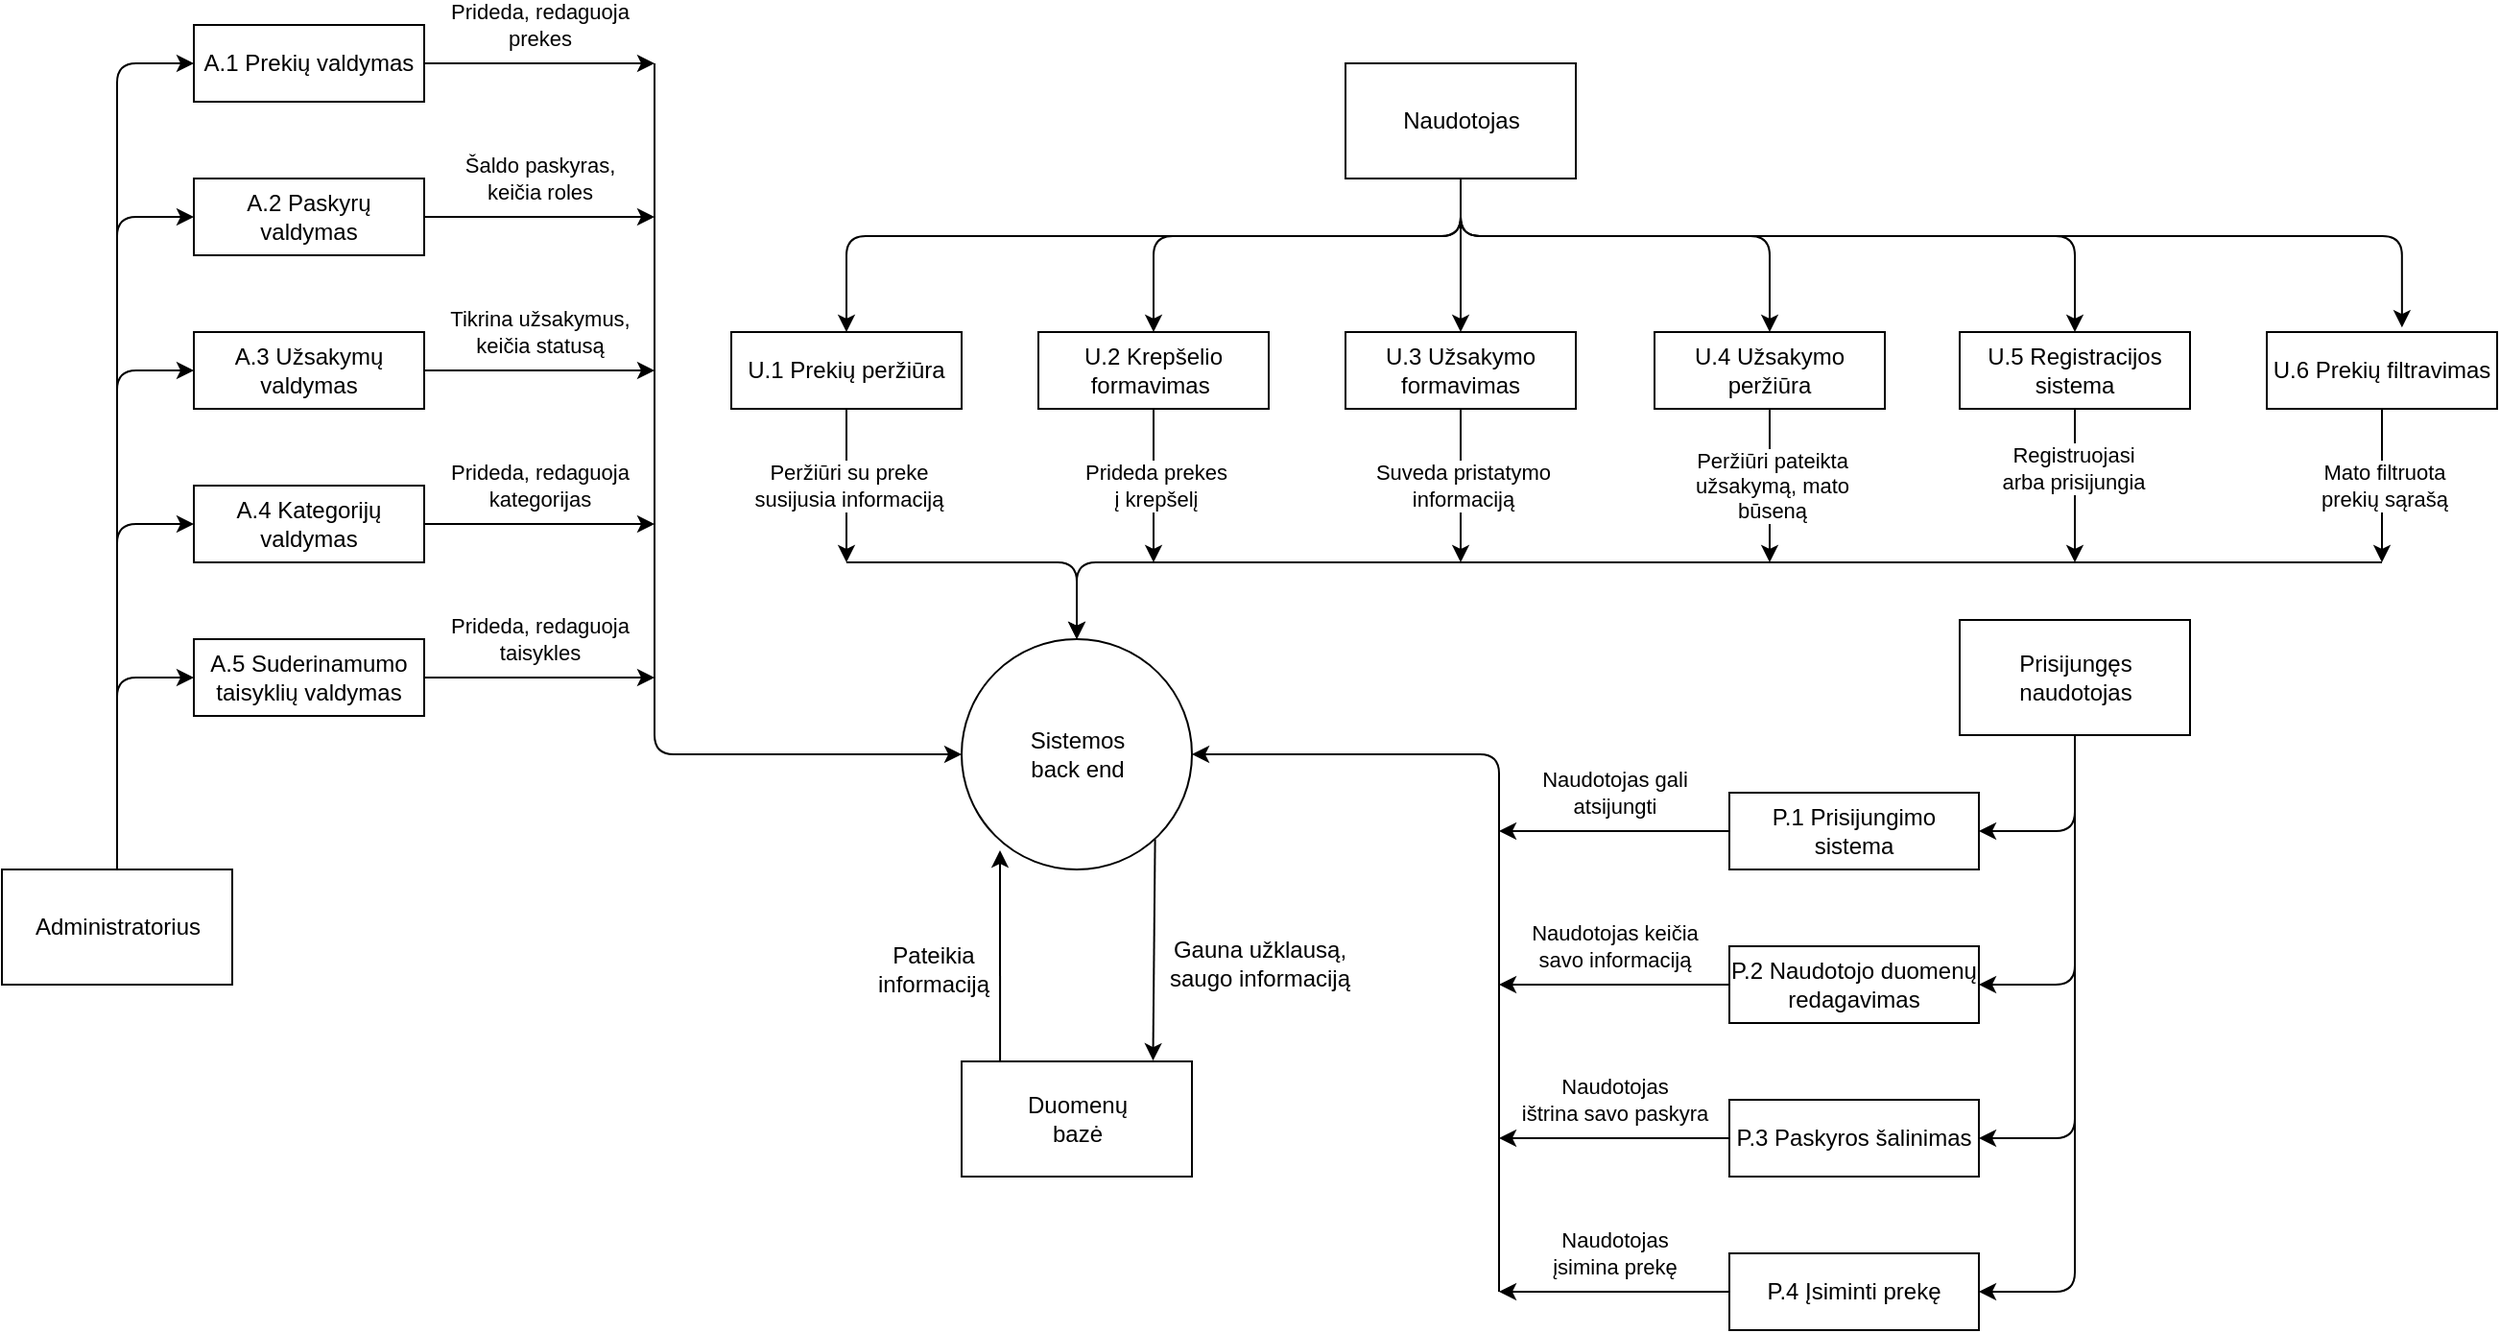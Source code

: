 <mxfile>
    <diagram id="mzO_CvgGdJ5bJuFoguiS" name="Page-1">
        <mxGraphModel dx="1404" dy="1483" grid="1" gridSize="10" guides="1" tooltips="1" connect="1" arrows="1" fold="1" page="1" pageScale="1" pageWidth="850" pageHeight="1100" math="0" shadow="0">
            <root>
                <mxCell id="0"/>
                <mxCell id="1" parent="0"/>
                <mxCell id="38" style="edgeStyle=orthogonalEdgeStyle;html=1;entryX=0;entryY=0.5;entryDx=0;entryDy=0;" edge="1" parent="1" source="2" target="26">
                    <mxGeometry relative="1" as="geometry"/>
                </mxCell>
                <mxCell id="39" style="edgeStyle=orthogonalEdgeStyle;html=1;entryX=0;entryY=0.5;entryDx=0;entryDy=0;" edge="1" parent="1" source="2" target="27">
                    <mxGeometry relative="1" as="geometry"/>
                </mxCell>
                <mxCell id="40" style="edgeStyle=orthogonalEdgeStyle;html=1;" edge="1" parent="1" source="2" target="28">
                    <mxGeometry relative="1" as="geometry">
                        <Array as="points">
                            <mxPoint x="-200" y="20"/>
                        </Array>
                    </mxGeometry>
                </mxCell>
                <mxCell id="41" style="edgeStyle=orthogonalEdgeStyle;html=1;entryX=0;entryY=0.5;entryDx=0;entryDy=0;" edge="1" parent="1" source="2" target="30">
                    <mxGeometry relative="1" as="geometry"/>
                </mxCell>
                <mxCell id="42" style="edgeStyle=orthogonalEdgeStyle;html=1;entryX=0;entryY=0.5;entryDx=0;entryDy=0;" edge="1" parent="1" source="2" target="29">
                    <mxGeometry relative="1" as="geometry"/>
                </mxCell>
                <mxCell id="2" value="Administratorius" style="html=1;dashed=0;whitespace=wrap;rounded=0;" parent="1" vertex="1">
                    <mxGeometry x="-260" y="280" width="120" height="60" as="geometry"/>
                </mxCell>
                <mxCell id="16" style="edgeStyle=none;html=1;exitX=0.84;exitY=0.869;exitDx=0;exitDy=0;entryX=0.831;entryY=-0.007;entryDx=0;entryDy=0;entryPerimeter=0;exitPerimeter=0;rounded=0;" parent="1" source="3" target="14" edge="1">
                    <mxGeometry relative="1" as="geometry"/>
                </mxCell>
                <mxCell id="3" value="Sistemos&lt;br&gt;back end" style="shape=ellipse;html=1;dashed=0;whitespace=wrap;aspect=fixed;perimeter=ellipsePerimeter;rounded=0;" parent="1" vertex="1">
                    <mxGeometry x="240" y="160" width="120" height="120" as="geometry"/>
                </mxCell>
                <mxCell id="78" style="edgeStyle=orthogonalEdgeStyle;html=1;entryX=1;entryY=0.5;entryDx=0;entryDy=0;" edge="1" parent="1" source="5" target="70">
                    <mxGeometry relative="1" as="geometry">
                        <Array as="points">
                            <mxPoint x="820" y="260"/>
                        </Array>
                    </mxGeometry>
                </mxCell>
                <mxCell id="79" style="edgeStyle=orthogonalEdgeStyle;html=1;entryX=1;entryY=0.5;entryDx=0;entryDy=0;" edge="1" parent="1" source="5" target="71">
                    <mxGeometry relative="1" as="geometry">
                        <Array as="points">
                            <mxPoint x="820" y="340"/>
                        </Array>
                    </mxGeometry>
                </mxCell>
                <mxCell id="80" style="edgeStyle=orthogonalEdgeStyle;html=1;entryX=1;entryY=0.5;entryDx=0;entryDy=0;" edge="1" parent="1" source="5" target="72">
                    <mxGeometry relative="1" as="geometry">
                        <Array as="points">
                            <mxPoint x="820" y="420"/>
                        </Array>
                    </mxGeometry>
                </mxCell>
                <mxCell id="81" style="edgeStyle=orthogonalEdgeStyle;html=1;entryX=1;entryY=0.5;entryDx=0;entryDy=0;" edge="1" parent="1" source="5" target="73">
                    <mxGeometry relative="1" as="geometry">
                        <Array as="points">
                            <mxPoint x="820" y="500"/>
                        </Array>
                    </mxGeometry>
                </mxCell>
                <mxCell id="5" value="Prisijungęs&lt;br&gt;naudotojas" style="html=1;dashed=0;whitespace=wrap;rounded=0;" parent="1" vertex="1">
                    <mxGeometry x="760" y="150" width="120" height="60" as="geometry"/>
                </mxCell>
                <mxCell id="60" style="edgeStyle=orthogonalEdgeStyle;html=1;" edge="1" parent="1" source="6" target="47">
                    <mxGeometry relative="1" as="geometry">
                        <Array as="points">
                            <mxPoint x="500" y="-50"/>
                            <mxPoint x="180" y="-50"/>
                        </Array>
                    </mxGeometry>
                </mxCell>
                <mxCell id="61" style="edgeStyle=orthogonalEdgeStyle;html=1;" edge="1" parent="1" source="6" target="50">
                    <mxGeometry relative="1" as="geometry"/>
                </mxCell>
                <mxCell id="62" style="edgeStyle=orthogonalEdgeStyle;html=1;" edge="1" parent="1" source="6" target="52">
                    <mxGeometry relative="1" as="geometry">
                        <Array as="points">
                            <mxPoint x="500" y="-50"/>
                            <mxPoint x="820" y="-50"/>
                        </Array>
                    </mxGeometry>
                </mxCell>
                <mxCell id="63" style="edgeStyle=orthogonalEdgeStyle;html=1;entryX=0.5;entryY=0;entryDx=0;entryDy=0;" edge="1" parent="1" source="6" target="49">
                    <mxGeometry relative="1" as="geometry">
                        <Array as="points">
                            <mxPoint x="500" y="-50"/>
                            <mxPoint x="340" y="-50"/>
                        </Array>
                    </mxGeometry>
                </mxCell>
                <mxCell id="64" style="edgeStyle=orthogonalEdgeStyle;html=1;entryX=0.5;entryY=0;entryDx=0;entryDy=0;" edge="1" parent="1" source="6" target="51">
                    <mxGeometry relative="1" as="geometry">
                        <Array as="points">
                            <mxPoint x="500" y="-50"/>
                            <mxPoint x="661" y="-50"/>
                        </Array>
                    </mxGeometry>
                </mxCell>
                <mxCell id="67" style="edgeStyle=orthogonalEdgeStyle;html=1;entryX=0.587;entryY=-0.06;entryDx=0;entryDy=0;entryPerimeter=0;" edge="1" parent="1" source="6" target="66">
                    <mxGeometry relative="1" as="geometry">
                        <Array as="points">
                            <mxPoint x="500" y="-50"/>
                            <mxPoint x="990" y="-50"/>
                        </Array>
                    </mxGeometry>
                </mxCell>
                <mxCell id="6" value="Naudotojas" style="html=1;dashed=0;whitespace=wrap;rounded=0;" parent="1" vertex="1">
                    <mxGeometry x="440" y="-140" width="120" height="60" as="geometry"/>
                </mxCell>
                <mxCell id="15" style="edgeStyle=none;html=1;exitX=0.167;exitY=0.018;exitDx=0;exitDy=0;exitPerimeter=0;rounded=0;" parent="1" source="14" edge="1">
                    <mxGeometry relative="1" as="geometry">
                        <mxPoint x="260" y="270" as="targetPoint"/>
                    </mxGeometry>
                </mxCell>
                <mxCell id="14" value="Duomenų&lt;br&gt;bazė" style="html=1;dashed=0;whitespace=wrap;rounded=0;" parent="1" vertex="1">
                    <mxGeometry x="240" y="380" width="120" height="60" as="geometry"/>
                </mxCell>
                <mxCell id="18" value="Pateikia &lt;br&gt;informaciją" style="text;html=1;align=center;verticalAlign=middle;resizable=0;points=[];autosize=1;strokeColor=none;fillColor=none;labelBackgroundColor=default;spacing=2;rounded=0;" parent="1" vertex="1">
                    <mxGeometry x="185" y="312" width="80" height="40" as="geometry"/>
                </mxCell>
                <mxCell id="20" value="Gauna užklausą,&lt;br&gt;saugo informaciją" style="text;html=1;align=center;verticalAlign=middle;resizable=0;points=[];autosize=1;strokeColor=none;fillColor=none;labelBackgroundColor=default;spacing=2;rounded=0;" parent="1" vertex="1">
                    <mxGeometry x="335" y="309" width="120" height="40" as="geometry"/>
                </mxCell>
                <mxCell id="33" value="Prideda, redaguoja&lt;br&gt;prekes" style="edgeStyle=none;html=1;" edge="1" parent="1" source="26">
                    <mxGeometry y="20" relative="1" as="geometry">
                        <mxPoint x="80" y="-140" as="targetPoint"/>
                        <mxPoint as="offset"/>
                    </mxGeometry>
                </mxCell>
                <mxCell id="26" value="A.1&amp;nbsp;Prekių valdymas" style="rounded=0;whiteSpace=wrap;html=1;" vertex="1" parent="1">
                    <mxGeometry x="-160" y="-160" width="120" height="40" as="geometry"/>
                </mxCell>
                <mxCell id="34" value="Šaldo paskyras,&lt;br&gt;keičia roles" style="edgeStyle=none;html=1;" edge="1" parent="1" source="27">
                    <mxGeometry y="20" relative="1" as="geometry">
                        <mxPoint x="80" y="-60" as="targetPoint"/>
                        <mxPoint as="offset"/>
                    </mxGeometry>
                </mxCell>
                <mxCell id="27" value="A.2&amp;nbsp;Paskyrų valdymas" style="rounded=0;whiteSpace=wrap;html=1;" vertex="1" parent="1">
                    <mxGeometry x="-160" y="-80" width="120" height="40" as="geometry"/>
                </mxCell>
                <mxCell id="35" value="Tikrina užsakymus,&lt;br&gt;keičia statusą" style="edgeStyle=none;html=1;" edge="1" parent="1" source="28">
                    <mxGeometry y="20" relative="1" as="geometry">
                        <mxPoint x="80" y="20" as="targetPoint"/>
                        <mxPoint as="offset"/>
                    </mxGeometry>
                </mxCell>
                <mxCell id="28" value="A.3&amp;nbsp;Užsakymų valdymas" style="rounded=0;whiteSpace=wrap;html=1;" vertex="1" parent="1">
                    <mxGeometry x="-160" width="120" height="40" as="geometry"/>
                </mxCell>
                <mxCell id="37" value="Prideda, redaguoja&lt;br&gt;taisykles" style="edgeStyle=none;html=1;" edge="1" parent="1" source="29">
                    <mxGeometry y="20" relative="1" as="geometry">
                        <mxPoint x="80" y="180" as="targetPoint"/>
                        <mxPoint as="offset"/>
                    </mxGeometry>
                </mxCell>
                <mxCell id="29" value="A.5&amp;nbsp;Suderinamumo taisyklių valdymas" style="rounded=0;whiteSpace=wrap;html=1;" vertex="1" parent="1">
                    <mxGeometry x="-160" y="160" width="120" height="40" as="geometry"/>
                </mxCell>
                <mxCell id="36" value="Prideda, redaguoja&lt;br&gt;kategorijas" style="edgeStyle=none;html=1;" edge="1" parent="1" source="30">
                    <mxGeometry y="20" relative="1" as="geometry">
                        <mxPoint x="80" y="100" as="targetPoint"/>
                        <mxPoint as="offset"/>
                    </mxGeometry>
                </mxCell>
                <mxCell id="30" value="A.4&amp;nbsp;Kategorijų valdymas" style="rounded=0;whiteSpace=wrap;html=1;" vertex="1" parent="1">
                    <mxGeometry x="-160" y="80" width="120" height="40" as="geometry"/>
                </mxCell>
                <mxCell id="31" value="" style="endArrow=classic;html=1;" edge="1" parent="1">
                    <mxGeometry width="50" height="50" relative="1" as="geometry">
                        <mxPoint x="80" y="-140" as="sourcePoint"/>
                        <mxPoint x="240" y="220" as="targetPoint"/>
                        <Array as="points">
                            <mxPoint x="80" y="220"/>
                        </Array>
                    </mxGeometry>
                </mxCell>
                <mxCell id="45" value="" style="endArrow=classic;html=1;entryX=0.5;entryY=0;entryDx=0;entryDy=0;" edge="1" parent="1" target="3">
                    <mxGeometry width="50" height="50" relative="1" as="geometry">
                        <mxPoint x="180" y="120" as="sourcePoint"/>
                        <mxPoint x="290" y="-70" as="targetPoint"/>
                        <Array as="points">
                            <mxPoint x="300" y="120"/>
                        </Array>
                    </mxGeometry>
                </mxCell>
                <mxCell id="46" value="" style="endArrow=classic;html=1;entryX=0.5;entryY=0;entryDx=0;entryDy=0;" edge="1" parent="1" target="3">
                    <mxGeometry width="50" height="50" relative="1" as="geometry">
                        <mxPoint x="980" y="120" as="sourcePoint"/>
                        <mxPoint x="530" y="70" as="targetPoint"/>
                        <Array as="points">
                            <mxPoint x="300" y="120"/>
                        </Array>
                    </mxGeometry>
                </mxCell>
                <mxCell id="53" value="Peržiūri su preke &lt;br&gt;susijusia informaciją" style="edgeStyle=orthogonalEdgeStyle;html=1;" edge="1" parent="1" source="47">
                    <mxGeometry relative="1" as="geometry">
                        <mxPoint x="180" y="120" as="targetPoint"/>
                    </mxGeometry>
                </mxCell>
                <mxCell id="47" value="U.1&amp;nbsp;Prekių peržiūra" style="rounded=0;whiteSpace=wrap;html=1;" vertex="1" parent="1">
                    <mxGeometry x="120" width="120" height="40" as="geometry"/>
                </mxCell>
                <mxCell id="55" value="Prideda prekes &lt;br&gt;į krepšelį" style="edgeStyle=orthogonalEdgeStyle;html=1;" edge="1" parent="1" source="49">
                    <mxGeometry relative="1" as="geometry">
                        <mxPoint x="340" y="120" as="targetPoint"/>
                    </mxGeometry>
                </mxCell>
                <mxCell id="49" value="U.2&amp;nbsp;Krepšelio formavimas&amp;nbsp;" style="rounded=0;whiteSpace=wrap;html=1;" vertex="1" parent="1">
                    <mxGeometry x="280" width="120" height="40" as="geometry"/>
                </mxCell>
                <mxCell id="57" value="Suveda pristatymo &lt;br&gt;informaciją" style="edgeStyle=orthogonalEdgeStyle;html=1;" edge="1" parent="1" source="50">
                    <mxGeometry relative="1" as="geometry">
                        <mxPoint x="500" y="120" as="targetPoint"/>
                    </mxGeometry>
                </mxCell>
                <mxCell id="50" value="U.3&amp;nbsp;Užsakymo formavimas" style="rounded=0;whiteSpace=wrap;html=1;" vertex="1" parent="1">
                    <mxGeometry x="440" width="120" height="40" as="geometry"/>
                </mxCell>
                <mxCell id="58" value="Peržiūri pateikta&lt;br&gt;užsakymą, mato&lt;br&gt;būseną" style="edgeStyle=orthogonalEdgeStyle;html=1;" edge="1" parent="1" source="51">
                    <mxGeometry relative="1" as="geometry">
                        <mxPoint x="661" y="120" as="targetPoint"/>
                        <mxPoint as="offset"/>
                    </mxGeometry>
                </mxCell>
                <mxCell id="51" value="U.4&amp;nbsp;Užsakymo peržiūra" style="rounded=0;whiteSpace=wrap;html=1;" vertex="1" parent="1">
                    <mxGeometry x="601" width="120" height="40" as="geometry"/>
                </mxCell>
                <mxCell id="59" style="edgeStyle=orthogonalEdgeStyle;html=1;" edge="1" parent="1" source="52">
                    <mxGeometry relative="1" as="geometry">
                        <mxPoint x="820" y="120" as="targetPoint"/>
                    </mxGeometry>
                </mxCell>
                <mxCell id="65" value="Registruojasi &lt;br&gt;arba prisijungia" style="edgeLabel;html=1;align=center;verticalAlign=middle;resizable=0;points=[];" vertex="1" connectable="0" parent="59">
                    <mxGeometry x="-0.225" y="-1" relative="1" as="geometry">
                        <mxPoint as="offset"/>
                    </mxGeometry>
                </mxCell>
                <mxCell id="52" value="U.5&amp;nbsp;Registracijos sistema" style="rounded=0;whiteSpace=wrap;html=1;" vertex="1" parent="1">
                    <mxGeometry x="760" width="120" height="40" as="geometry"/>
                </mxCell>
                <mxCell id="68" value="Mato filtruota&lt;br&gt;prekių sąrašą" style="edgeStyle=orthogonalEdgeStyle;html=1;" edge="1" parent="1" source="66">
                    <mxGeometry relative="1" as="geometry">
                        <mxPoint x="980" y="120" as="targetPoint"/>
                    </mxGeometry>
                </mxCell>
                <mxCell id="66" value="U.6 Prekių filtravimas" style="rounded=0;whiteSpace=wrap;html=1;" vertex="1" parent="1">
                    <mxGeometry x="920" width="120" height="40" as="geometry"/>
                </mxCell>
                <mxCell id="69" value="" style="endArrow=classic;html=1;entryX=1;entryY=0.5;entryDx=0;entryDy=0;" edge="1" parent="1" target="3">
                    <mxGeometry width="50" height="50" relative="1" as="geometry">
                        <mxPoint x="520" y="500" as="sourcePoint"/>
                        <mxPoint x="690" y="280" as="targetPoint"/>
                        <Array as="points">
                            <mxPoint x="520" y="350"/>
                            <mxPoint x="520" y="220"/>
                        </Array>
                    </mxGeometry>
                </mxCell>
                <mxCell id="77" value="Naudotojas gali&lt;br&gt;atsijungti" style="edgeStyle=orthogonalEdgeStyle;html=1;" edge="1" parent="1" source="70">
                    <mxGeometry y="-20" relative="1" as="geometry">
                        <mxPoint x="520" y="260" as="targetPoint"/>
                        <mxPoint as="offset"/>
                    </mxGeometry>
                </mxCell>
                <mxCell id="70" value="P.1&amp;nbsp;Prisijungimo sistema" style="rounded=0;whiteSpace=wrap;html=1;" vertex="1" parent="1">
                    <mxGeometry x="640" y="240" width="130" height="40" as="geometry"/>
                </mxCell>
                <mxCell id="76" value="Naudotojas keičia&lt;br&gt;savo informaciją" style="edgeStyle=orthogonalEdgeStyle;html=1;" edge="1" parent="1" source="71">
                    <mxGeometry y="-20" relative="1" as="geometry">
                        <mxPoint x="520" y="340" as="targetPoint"/>
                        <mxPoint as="offset"/>
                    </mxGeometry>
                </mxCell>
                <mxCell id="71" value="P.2&amp;nbsp;Naudotojo duomenų redagavimas" style="rounded=0;whiteSpace=wrap;html=1;" vertex="1" parent="1">
                    <mxGeometry x="640" y="320" width="130" height="40" as="geometry"/>
                </mxCell>
                <mxCell id="75" value="Naudotojas&lt;br&gt;ištrina savo paskyra" style="edgeStyle=orthogonalEdgeStyle;html=1;" edge="1" parent="1" source="72">
                    <mxGeometry y="-20" relative="1" as="geometry">
                        <mxPoint x="520" y="420" as="targetPoint"/>
                        <mxPoint as="offset"/>
                    </mxGeometry>
                </mxCell>
                <mxCell id="72" value="P.3 Paskyros šalinimas" style="rounded=0;whiteSpace=wrap;html=1;" vertex="1" parent="1">
                    <mxGeometry x="640" y="400" width="130" height="40" as="geometry"/>
                </mxCell>
                <mxCell id="74" value="Naudotojas&lt;br&gt;įsimina prekę" style="edgeStyle=orthogonalEdgeStyle;html=1;" edge="1" parent="1" source="73">
                    <mxGeometry y="-20" relative="1" as="geometry">
                        <mxPoint x="520" y="500" as="targetPoint"/>
                        <mxPoint as="offset"/>
                    </mxGeometry>
                </mxCell>
                <mxCell id="73" value="P.4&amp;nbsp;Įsiminti prekę" style="rounded=0;whiteSpace=wrap;html=1;" vertex="1" parent="1">
                    <mxGeometry x="640" y="480" width="130" height="40" as="geometry"/>
                </mxCell>
            </root>
        </mxGraphModel>
    </diagram>
</mxfile>